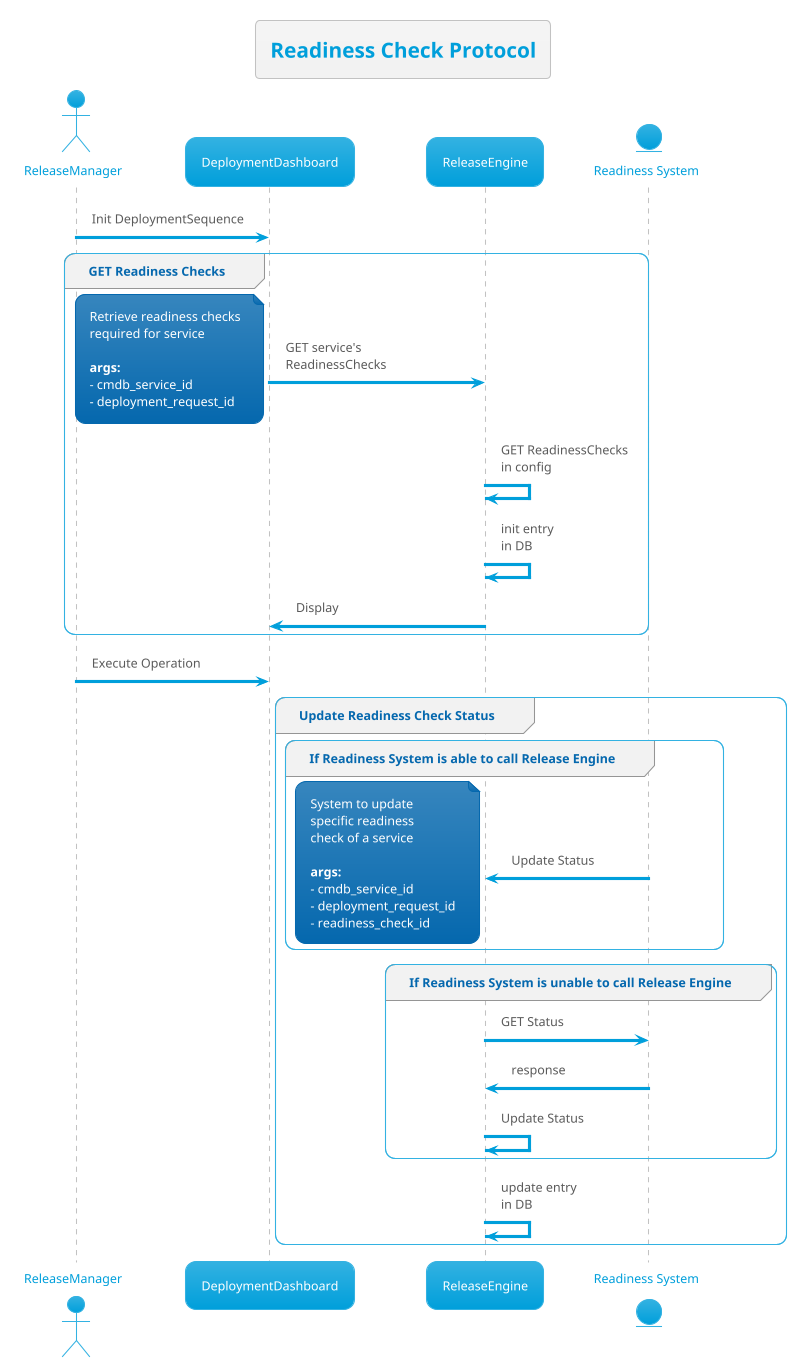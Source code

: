 @startuml
!theme bluegray
skinparam FooterFontColor black
skinparam DatabaseFontColor #007faf

actor ReleaseManager as RM
participant DeploymentDashboard as DD
participant ReleaseEngine as RE
' database deployment_ack_config_tab as ackDB
' database gitlab_project_tab as gitDB
' database deployment_request_tab as deplßoymentDB
' database gitlab_merge_request as MRDB
' entity gitLab as git
entity "Readiness System" as readinessSys

title Readiness Check Protocol

RM -> DD : Init DeploymentSequence

group GET Readiness Checks
    DD -> RE : GET service's\nReadinessChecks 
    note left
        Retrieve readiness checks
        required for service

        <b>args:
        - cmdb_service_id
        - deployment_request_id
    end note
    RE -> RE : GET ReadinessChecks\nin config
    RE -> RE : init entry\nin DB
    RE -> DD : Display
end group

RM -> DD : Execute Operation

group Update Readiness Check Status
    group If Readiness System is able to call Release Engine
        readinessSys -> RE : Update Status
        note left
            System to update
            specific readiness
            check of a service

            <b>args:
            - cmdb_service_id
            - deployment_request_id
            - readiness_check_id
        end note
    end group
    group If Readiness System is unable to call Release Engine
        RE -> readinessSys : GET Status
        readinessSys -> RE : response
        RE -> RE : Update Status
    end group
    RE -> RE : update entry\nin DB
end group


@enduml